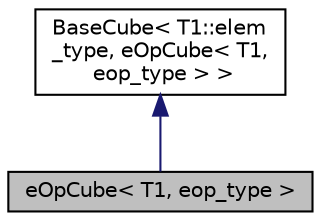 digraph "eOpCube&lt; T1, eop_type &gt;"
{
  edge [fontname="Helvetica",fontsize="10",labelfontname="Helvetica",labelfontsize="10"];
  node [fontname="Helvetica",fontsize="10",shape=record];
  Node1 [label="eOpCube\< T1, eop_type \>",height=0.2,width=0.4,color="black", fillcolor="grey75", style="filled" fontcolor="black"];
  Node2 -> Node1 [dir="back",color="midnightblue",fontsize="10",style="solid",fontname="Helvetica"];
  Node2 [label="BaseCube\< T1::elem\l_type, eOpCube\< T1,\l eop_type \> \>",height=0.2,width=0.4,color="black", fillcolor="white", style="filled",URL="$struct_base_cube.html"];
}
